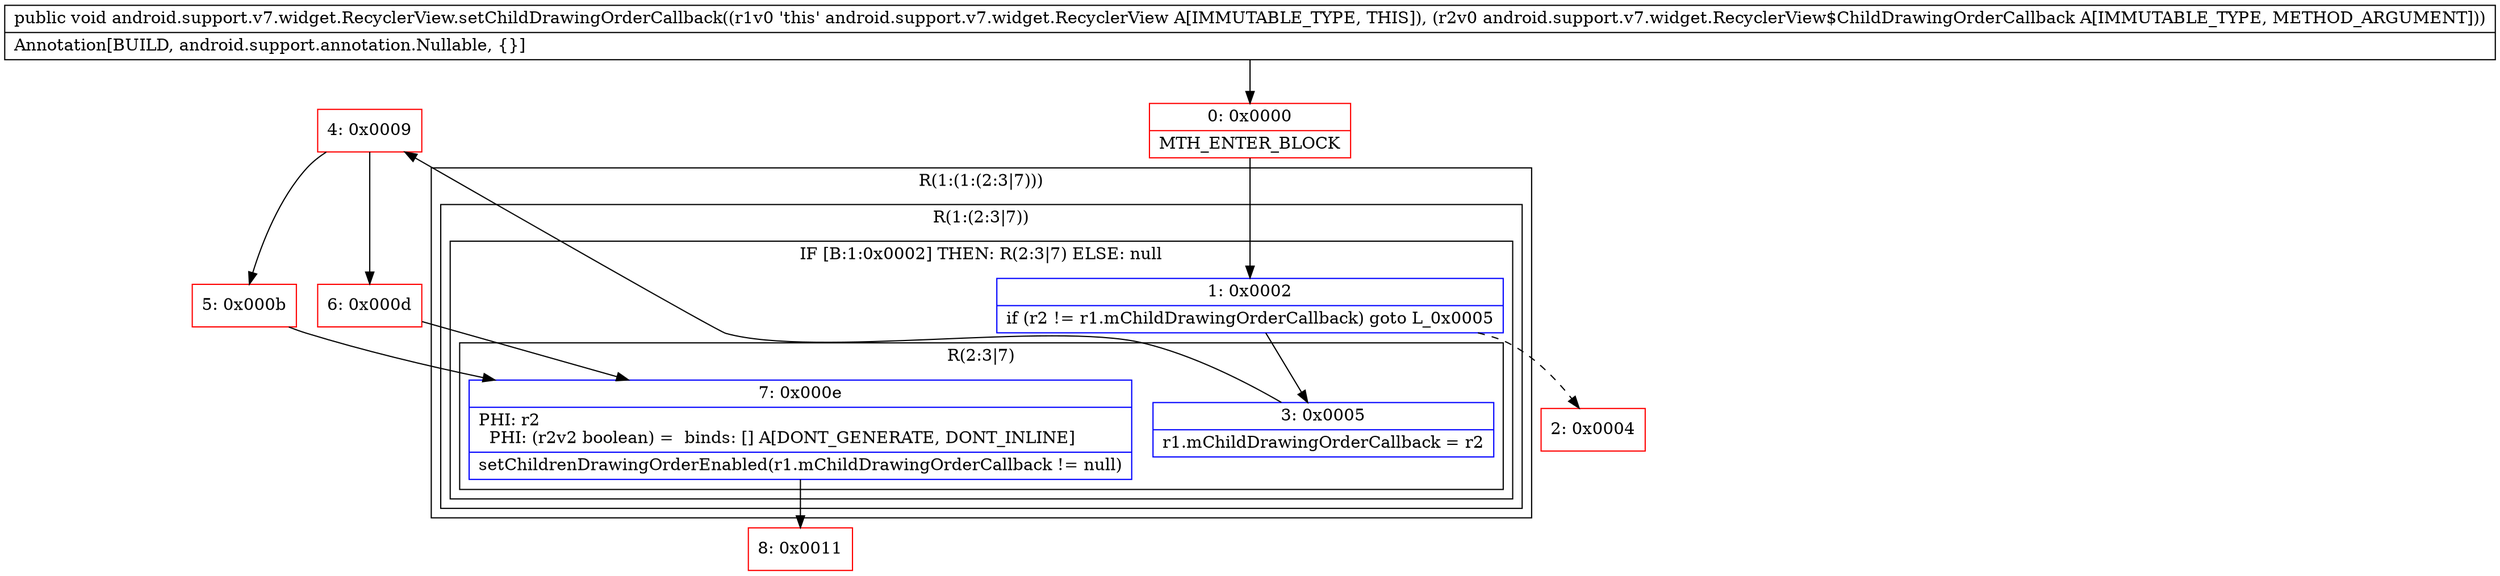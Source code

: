digraph "CFG forandroid.support.v7.widget.RecyclerView.setChildDrawingOrderCallback(Landroid\/support\/v7\/widget\/RecyclerView$ChildDrawingOrderCallback;)V" {
subgraph cluster_Region_335582300 {
label = "R(1:(1:(2:3|7)))";
node [shape=record,color=blue];
subgraph cluster_Region_443774818 {
label = "R(1:(2:3|7))";
node [shape=record,color=blue];
subgraph cluster_IfRegion_627279601 {
label = "IF [B:1:0x0002] THEN: R(2:3|7) ELSE: null";
node [shape=record,color=blue];
Node_1 [shape=record,label="{1\:\ 0x0002|if (r2 != r1.mChildDrawingOrderCallback) goto L_0x0005\l}"];
subgraph cluster_Region_331355346 {
label = "R(2:3|7)";
node [shape=record,color=blue];
Node_3 [shape=record,label="{3\:\ 0x0005|r1.mChildDrawingOrderCallback = r2\l}"];
Node_7 [shape=record,label="{7\:\ 0x000e|PHI: r2 \l  PHI: (r2v2 boolean) =  binds: [] A[DONT_GENERATE, DONT_INLINE]\l|setChildrenDrawingOrderEnabled(r1.mChildDrawingOrderCallback != null)\l}"];
}
}
}
}
Node_0 [shape=record,color=red,label="{0\:\ 0x0000|MTH_ENTER_BLOCK\l}"];
Node_2 [shape=record,color=red,label="{2\:\ 0x0004}"];
Node_4 [shape=record,color=red,label="{4\:\ 0x0009}"];
Node_5 [shape=record,color=red,label="{5\:\ 0x000b}"];
Node_6 [shape=record,color=red,label="{6\:\ 0x000d}"];
Node_8 [shape=record,color=red,label="{8\:\ 0x0011}"];
MethodNode[shape=record,label="{public void android.support.v7.widget.RecyclerView.setChildDrawingOrderCallback((r1v0 'this' android.support.v7.widget.RecyclerView A[IMMUTABLE_TYPE, THIS]), (r2v0 android.support.v7.widget.RecyclerView$ChildDrawingOrderCallback A[IMMUTABLE_TYPE, METHOD_ARGUMENT]))  | Annotation[BUILD, android.support.annotation.Nullable, \{\}]\l}"];
MethodNode -> Node_0;
Node_1 -> Node_2[style=dashed];
Node_1 -> Node_3;
Node_3 -> Node_4;
Node_7 -> Node_8;
Node_0 -> Node_1;
Node_4 -> Node_5;
Node_4 -> Node_6;
Node_5 -> Node_7;
Node_6 -> Node_7;
}

